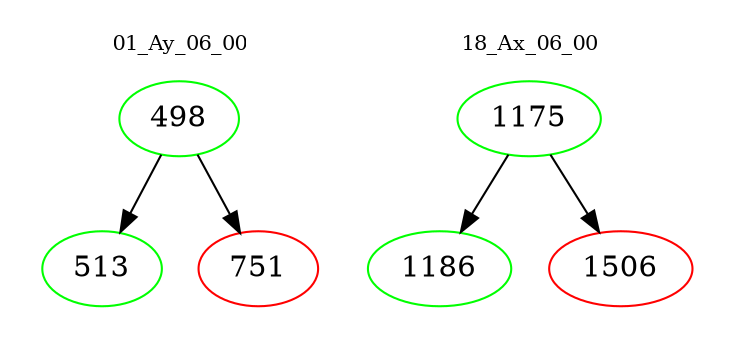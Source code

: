 digraph{
subgraph cluster_0 {
color = white
label = "01_Ay_06_00";
fontsize=10;
T0_498 [label="498", color="green"]
T0_498 -> T0_513 [color="black"]
T0_513 [label="513", color="green"]
T0_498 -> T0_751 [color="black"]
T0_751 [label="751", color="red"]
}
subgraph cluster_1 {
color = white
label = "18_Ax_06_00";
fontsize=10;
T1_1175 [label="1175", color="green"]
T1_1175 -> T1_1186 [color="black"]
T1_1186 [label="1186", color="green"]
T1_1175 -> T1_1506 [color="black"]
T1_1506 [label="1506", color="red"]
}
}
